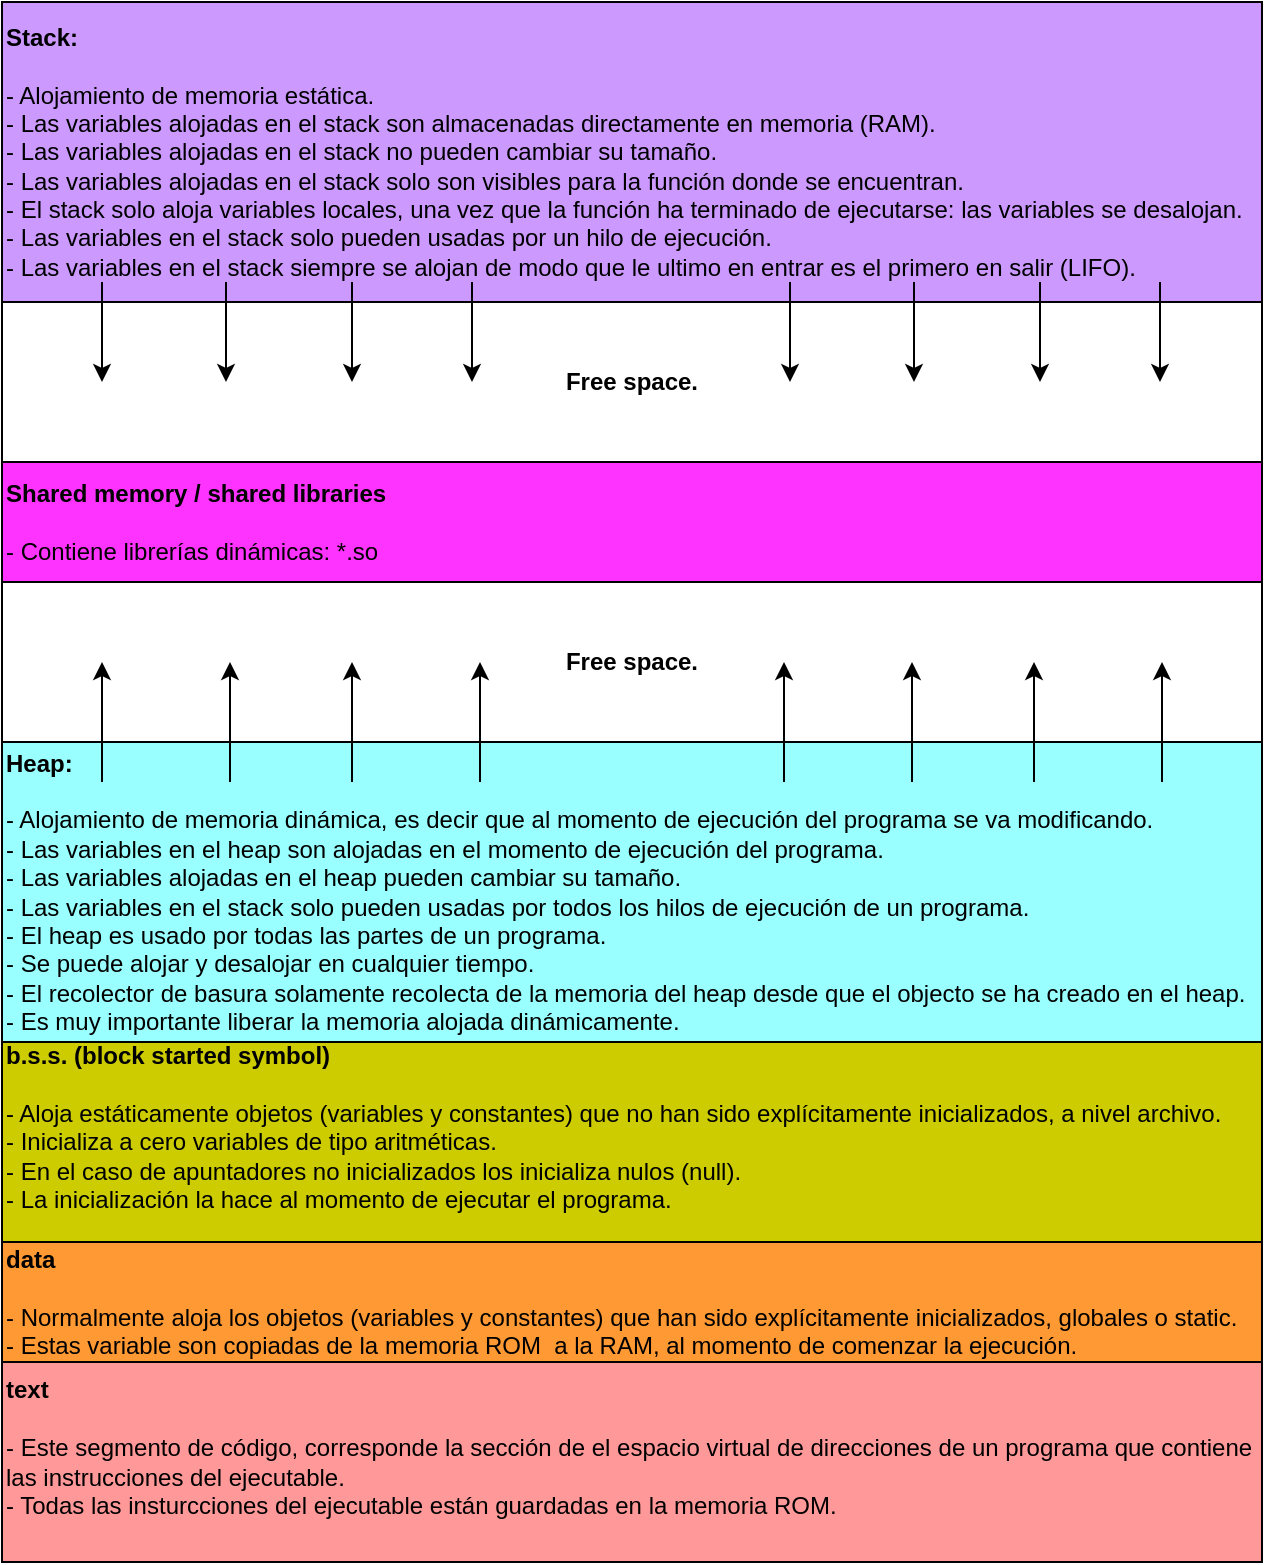 <mxfile version="26.0.9">
  <diagram name="Página-1" id="gSwqzvccYF1aJ9RsNdcV">
    <mxGraphModel dx="1059" dy="577" grid="1" gridSize="10" guides="1" tooltips="1" connect="1" arrows="1" fold="1" page="1" pageScale="1" pageWidth="827" pageHeight="1169" math="0" shadow="0">
      <root>
        <mxCell id="0" />
        <mxCell id="1" parent="0" />
        <mxCell id="n0_EGlhshbrZT9MTy5wq-2" value="&lt;b&gt;Stack:&lt;/b&gt;&lt;div&gt;&lt;br&gt;&lt;/div&gt;&lt;div&gt;- Alojamiento de memoria estática.&lt;/div&gt;&lt;div&gt;- Las variables alojadas en el stack son almacenadas directamente en memoria (RAM).&lt;/div&gt;&lt;div&gt;- Las variables alojadas en el stack no pueden cambiar su tamaño.&lt;/div&gt;&lt;div&gt;- Las variables alojadas en el stack solo son visibles para la función donde se encuentran.&lt;/div&gt;&lt;div&gt;- El stack solo aloja variables locales, una vez que la función ha terminado de ejecutarse: las variables se desalojan.&amp;nbsp;&lt;/div&gt;&lt;div&gt;- Las variables en el stack solo pueden usadas por un hilo de ejecución.&lt;/div&gt;&lt;div&gt;- Las variables en el stack siempre se alojan de modo que le ultimo en entrar es el primero en salir (LIFO).&lt;/div&gt;" style="rounded=0;whiteSpace=wrap;html=1;align=left;fillColor=light-dark(#CC99FF,var(--ge-dark-color, #121212));" vertex="1" parent="1">
          <mxGeometry x="70" y="40" width="630" height="150" as="geometry" />
        </mxCell>
        <mxCell id="n0_EGlhshbrZT9MTy5wq-4" value="&lt;b&gt;Free space.&lt;/b&gt;" style="rounded=0;whiteSpace=wrap;html=1;align=center;" vertex="1" parent="1">
          <mxGeometry x="70" y="190" width="630" height="80" as="geometry" />
        </mxCell>
        <mxCell id="n0_EGlhshbrZT9MTy5wq-5" value="" style="endArrow=classic;html=1;rounded=0;" edge="1" parent="1">
          <mxGeometry width="50" height="50" relative="1" as="geometry">
            <mxPoint x="120" y="180" as="sourcePoint" />
            <mxPoint x="120" y="230" as="targetPoint" />
          </mxGeometry>
        </mxCell>
        <mxCell id="n0_EGlhshbrZT9MTy5wq-6" value="" style="endArrow=classic;html=1;rounded=0;" edge="1" parent="1">
          <mxGeometry width="50" height="50" relative="1" as="geometry">
            <mxPoint x="182" y="180" as="sourcePoint" />
            <mxPoint x="182" y="230" as="targetPoint" />
          </mxGeometry>
        </mxCell>
        <mxCell id="n0_EGlhshbrZT9MTy5wq-7" value="" style="endArrow=classic;html=1;rounded=0;" edge="1" parent="1">
          <mxGeometry width="50" height="50" relative="1" as="geometry">
            <mxPoint x="245" y="180" as="sourcePoint" />
            <mxPoint x="245" y="230" as="targetPoint" />
          </mxGeometry>
        </mxCell>
        <mxCell id="n0_EGlhshbrZT9MTy5wq-8" value="" style="endArrow=classic;html=1;rounded=0;" edge="1" parent="1">
          <mxGeometry width="50" height="50" relative="1" as="geometry">
            <mxPoint x="305" y="180" as="sourcePoint" />
            <mxPoint x="305" y="230" as="targetPoint" />
          </mxGeometry>
        </mxCell>
        <mxCell id="n0_EGlhshbrZT9MTy5wq-9" value="" style="endArrow=classic;html=1;rounded=0;" edge="1" parent="1">
          <mxGeometry width="50" height="50" relative="1" as="geometry">
            <mxPoint x="464" y="180" as="sourcePoint" />
            <mxPoint x="464" y="230" as="targetPoint" />
          </mxGeometry>
        </mxCell>
        <mxCell id="n0_EGlhshbrZT9MTy5wq-10" value="" style="endArrow=classic;html=1;rounded=0;" edge="1" parent="1">
          <mxGeometry width="50" height="50" relative="1" as="geometry">
            <mxPoint x="526" y="180" as="sourcePoint" />
            <mxPoint x="526" y="230" as="targetPoint" />
          </mxGeometry>
        </mxCell>
        <mxCell id="n0_EGlhshbrZT9MTy5wq-11" value="" style="endArrow=classic;html=1;rounded=0;" edge="1" parent="1">
          <mxGeometry width="50" height="50" relative="1" as="geometry">
            <mxPoint x="589" y="180" as="sourcePoint" />
            <mxPoint x="589" y="230" as="targetPoint" />
          </mxGeometry>
        </mxCell>
        <mxCell id="n0_EGlhshbrZT9MTy5wq-12" value="" style="endArrow=classic;html=1;rounded=0;" edge="1" parent="1">
          <mxGeometry width="50" height="50" relative="1" as="geometry">
            <mxPoint x="649" y="180" as="sourcePoint" />
            <mxPoint x="649" y="230" as="targetPoint" />
          </mxGeometry>
        </mxCell>
        <mxCell id="n0_EGlhshbrZT9MTy5wq-13" value="&lt;b&gt;Shared memory / shared libraries&lt;/b&gt;&lt;div&gt;&lt;br&gt;&lt;/div&gt;&lt;div&gt;- Contiene librerías dinámicas: *.so&amp;nbsp;&lt;br&gt;&lt;/div&gt;" style="rounded=0;whiteSpace=wrap;html=1;align=left;fillColor=light-dark(#FF33FF,var(--ge-dark-color, #121212));shadow=0;" vertex="1" parent="1">
          <mxGeometry x="70" y="270" width="630" height="60" as="geometry" />
        </mxCell>
        <mxCell id="n0_EGlhshbrZT9MTy5wq-14" value="&lt;b&gt;Free space.&lt;/b&gt;" style="rounded=0;whiteSpace=wrap;html=1;align=center;" vertex="1" parent="1">
          <mxGeometry x="70" y="330" width="630" height="80" as="geometry" />
        </mxCell>
        <mxCell id="n0_EGlhshbrZT9MTy5wq-15" value="&lt;b&gt;Heap:&lt;/b&gt;&lt;div&gt;&lt;br&gt;&lt;/div&gt;&lt;div&gt;- Alojamiento de memoria dinámica, es decir que al momento de ejecución del programa se va modificando.&lt;/div&gt;&lt;div&gt;- Las variables en el heap son alojadas en el momento de ejecución del programa.&amp;nbsp;&amp;nbsp;&lt;/div&gt;&lt;div&gt;- Las variables alojadas en el heap pueden cambiar su tamaño.&lt;span style=&quot;background-color: transparent; color: light-dark(rgb(0, 0, 0), rgb(255, 255, 255));&quot;&gt;&amp;nbsp;&lt;/span&gt;&lt;/div&gt;&lt;div&gt;- Las variables en el stack solo pueden usadas por todos los hilos de ejecución de un programa.&lt;/div&gt;&lt;div&gt;- El heap es usado por todas las partes de un programa.&lt;/div&gt;&lt;div&gt;- Se puede alojar y desalojar en cualquier tiempo.&lt;/div&gt;&lt;div&gt;- El recolector de basura solamente recolecta de la memoria del heap desde que el objecto se ha creado en el heap.&lt;/div&gt;&lt;div&gt;- Es muy importante liberar la memoria alojada dinámicamente.&lt;/div&gt;" style="rounded=0;whiteSpace=wrap;html=1;align=left;fillColor=light-dark(#99FFFF,var(--ge-dark-color, #121212));" vertex="1" parent="1">
          <mxGeometry x="70" y="410" width="630" height="150" as="geometry" />
        </mxCell>
        <mxCell id="n0_EGlhshbrZT9MTy5wq-17" value="" style="endArrow=classic;html=1;rounded=0;" edge="1" parent="1">
          <mxGeometry width="50" height="50" relative="1" as="geometry">
            <mxPoint x="120" y="430" as="sourcePoint" />
            <mxPoint x="120" y="370" as="targetPoint" />
          </mxGeometry>
        </mxCell>
        <mxCell id="n0_EGlhshbrZT9MTy5wq-18" value="" style="endArrow=classic;html=1;rounded=0;" edge="1" parent="1">
          <mxGeometry width="50" height="50" relative="1" as="geometry">
            <mxPoint x="184" y="430" as="sourcePoint" />
            <mxPoint x="184" y="370" as="targetPoint" />
          </mxGeometry>
        </mxCell>
        <mxCell id="n0_EGlhshbrZT9MTy5wq-19" value="" style="endArrow=classic;html=1;rounded=0;" edge="1" parent="1">
          <mxGeometry width="50" height="50" relative="1" as="geometry">
            <mxPoint x="245" y="430" as="sourcePoint" />
            <mxPoint x="245" y="370" as="targetPoint" />
          </mxGeometry>
        </mxCell>
        <mxCell id="n0_EGlhshbrZT9MTy5wq-20" value="" style="endArrow=classic;html=1;rounded=0;" edge="1" parent="1">
          <mxGeometry width="50" height="50" relative="1" as="geometry">
            <mxPoint x="309" y="430" as="sourcePoint" />
            <mxPoint x="309" y="370" as="targetPoint" />
          </mxGeometry>
        </mxCell>
        <mxCell id="n0_EGlhshbrZT9MTy5wq-21" value="" style="endArrow=classic;html=1;rounded=0;" edge="1" parent="1">
          <mxGeometry width="50" height="50" relative="1" as="geometry">
            <mxPoint x="461" y="430" as="sourcePoint" />
            <mxPoint x="461" y="370" as="targetPoint" />
          </mxGeometry>
        </mxCell>
        <mxCell id="n0_EGlhshbrZT9MTy5wq-22" value="" style="endArrow=classic;html=1;rounded=0;" edge="1" parent="1">
          <mxGeometry width="50" height="50" relative="1" as="geometry">
            <mxPoint x="525" y="430" as="sourcePoint" />
            <mxPoint x="525" y="370" as="targetPoint" />
          </mxGeometry>
        </mxCell>
        <mxCell id="n0_EGlhshbrZT9MTy5wq-23" value="" style="endArrow=classic;html=1;rounded=0;" edge="1" parent="1">
          <mxGeometry width="50" height="50" relative="1" as="geometry">
            <mxPoint x="586" y="430" as="sourcePoint" />
            <mxPoint x="586" y="370" as="targetPoint" />
          </mxGeometry>
        </mxCell>
        <mxCell id="n0_EGlhshbrZT9MTy5wq-24" value="" style="endArrow=classic;html=1;rounded=0;" edge="1" parent="1">
          <mxGeometry width="50" height="50" relative="1" as="geometry">
            <mxPoint x="650" y="430" as="sourcePoint" />
            <mxPoint x="650" y="370" as="targetPoint" />
          </mxGeometry>
        </mxCell>
        <mxCell id="n0_EGlhshbrZT9MTy5wq-25" value="&lt;b&gt;b.s.s. (block started symbol)&lt;/b&gt;&lt;div&gt;&lt;b&gt;&lt;br&gt;&lt;/b&gt;&lt;div&gt;- Aloja estáticamente objetos (variables y constantes) que no han sido explícitamente inicializados, a nivel archivo.&lt;/div&gt;&lt;div&gt;- Inicializa a cero variables de tipo aritméticas.&lt;/div&gt;&lt;div&gt;- En el caso de apuntadores no inicializados los inicializa nulos (null).&lt;/div&gt;&lt;div&gt;- La inicialización la hace al momento de ejecutar el programa.&lt;/div&gt;&lt;div&gt;&lt;span style=&quot;color: rgba(0, 0, 0, 0); font-family: monospace; font-size: 0px; text-wrap: nowrap; background-color: transparent;&quot;&gt;- %3CmxGraphModel%3E%3Croot%3E%3CmxCell%20id%3D%220%22%2F%3E%3CmxCell%20id%3D%221%22%20parent%3D%220%22%2F%3E%3CmxCell%20id%3D%222%22%20value%3D%22%26lt%3Bb%26gt%3BShared%20memory%20%2F%20shared%20libraries%26lt%3B%2Fb%26gt%3B%26lt%3Bdiv%26gt%3B%26lt%3Bbr%26gt%3B%26lt%3B%2Fdiv%26gt%3B%26lt%3Bdiv%26gt%3B-%20Contiene%20librer%C3%ADas%20din%C3%A1micas%3A%20*.so%26amp%3Bnbsp%3B%26lt%3Bbr%26gt%3B%26lt%3B%2Fdiv%26gt%3B%22%20style%3D%22rounded%3D0%3BwhiteSpace%3Dwrap%3Bhtml%3D1%3Balign%3Dleft%3BfillColor%3Dlight-dark(%23FF33FF%2Cvar(--ge-dark-color%2C%20%23121212))%3Bshadow%3D0%3B%22%20vertex%3D%221%22%20parent%3D%221%22%3E%3CmxGeometry%20x%3D%2270%22%20y%3D%22270%22%20width%3D%22630%22%20height%3D%2260%22%20as%3D%22geometry%22%2F%3E%3C%2FmxCell&lt;/span&gt;&lt;/div&gt;&lt;/div&gt;" style="rounded=0;whiteSpace=wrap;html=1;align=left;fillColor=light-dark(#CCCC00,var(--ge-dark-color, #121212));shadow=0;" vertex="1" parent="1">
          <mxGeometry x="70" y="560" width="630" height="100" as="geometry" />
        </mxCell>
        <mxCell id="n0_EGlhshbrZT9MTy5wq-27" value="&lt;b&gt;data&lt;/b&gt;&lt;div&gt;&lt;b&gt;&lt;br&gt;&lt;/b&gt;&lt;div&gt;&lt;span style=&quot;background-color: transparent; color: light-dark(rgb(0, 0, 0), rgb(255, 255, 255));&quot;&gt;- Normalmente aloja los objetos (variables y constantes) que han sido explícitamente inicializados, globales o static.&lt;/span&gt;&lt;/div&gt;&lt;div&gt;&lt;span style=&quot;background-color: transparent; color: light-dark(rgb(0, 0, 0), rgb(255, 255, 255));&quot;&gt;- Estas variable son copiadas de la memoria ROM&amp;nbsp; a la RAM, al momento de comenzar la ejecución.&lt;/span&gt;&lt;span style=&quot;background-color: transparent; color: light-dark(rgb(0, 0, 0), rgb(255, 255, 255));&quot;&gt;&amp;nbsp;&amp;nbsp;&lt;/span&gt;&lt;span style=&quot;background-color: transparent; text-wrap: nowrap; color: rgba(0, 0, 0, 0); font-family: monospace; font-size: 0px;&quot;&gt;%3CmxGraphModel%3E%3Croot%3E%3CmxCell%20id%3D%220%22%2F%3E%3CmxCell%20id%3D%221%22%20parent%3D%220%22%2F%3E%3CmxCell%20id%3D%222%22%20value%3D%22%26lt%3Bb%26gt%3BShared%20memory%20%2F%20shared%20libraries%26lt%3B%2Fb%26gt%3B%26lt%3Bdiv%26gt%3B%26lt%3Bbr%26gt%3B%26lt%3B%2Fdiv%26gt%3B%26lt%3Bdiv%26gt%3B-%20Contiene%20librer%C3%ADas%20din%C3%A1micas%3A%20*.so%26amp%3Bnbsp%3B%26lt%3Bbr%26gt%3B%26lt%3B%2Fdiv%26gt%3B%22%20style%3D%22rounded%3D0%3BwhiteSpace%3Dwrap%3Bhtml%3D1%3Balign%3Dleft%3BfillColor%3Dlight-dark(%23FF33FF%2Cvar(--ge-dark-color%2C%20%23121212))%3Bshadow%3D0%3B%22%20vertex%3D%221%22%20parent%3D%221%22%3E%3CmxGeometry%20x%3D%2270%22%20y%3D%22270%22%20width%3D%22630%22%20height%3D%2260%22%20as%3D%22geometry%22%2F%3E%3C%2FmxCell%3E%3C%2Froot%3E%3C%2FmxGraphModel%3E&lt;/span&gt;&lt;/div&gt;&lt;/div&gt;" style="rounded=0;whiteSpace=wrap;html=1;align=left;fillColor=light-dark(#FF9933,var(--ge-dark-color, #121212));shadow=0;" vertex="1" parent="1">
          <mxGeometry x="70" y="660" width="630" height="60" as="geometry" />
        </mxCell>
        <mxCell id="n0_EGlhshbrZT9MTy5wq-28" value="&lt;b&gt;text&lt;/b&gt;&lt;div&gt;&lt;b&gt;&lt;br&gt;&lt;/b&gt;&lt;div&gt;- Este segmento de código, corresponde la sección de el espacio virtual de direcciones de un programa que contiene las instrucciones del ejecutable.&lt;/div&gt;&lt;div&gt;- Todas las insturcciones del ejecutable están guardadas en la memoria ROM.&lt;/div&gt;&lt;div&gt;&lt;span style=&quot;color: rgba(0, 0, 0, 0); font-family: monospace; font-size: 0px; text-wrap: nowrap; background-color: transparent;&quot;&gt;- %3CmxGraphModel%3E%3Croot%3E%3CmxCell%20id%3D%220%22%2F%3E%3CmxCell%20id%3D%221%22%20parent%3D%220%22%2F%3E%3CmxCell%20id%3D%222%22%20value%3D%22%26lt%3Bb%26gt%3BShared%20memory%20%2F%20shared%20libraries%26lt%3B%2Fb%26gt%3B%26lt%3Bdiv%26gt%3B%26lt%3Bbr%26gt%3B%26lt%3B%2Fdiv%26gt%3B%26lt%3Bdiv%26gt%3B-%20Contiene%20librer%C3%ADas%20din%C3%A1micas%3A%20*.so%26amp%3Bnbsp%3B%26lt%3Bbr%26gt%3B%26lt%3B%2Fdiv%26gt%3B%22%20style%3D%22rounded%3D0%3BwhiteSpace%3Dwrap%3Bhtml%3D1%3Balign%3Dleft%3BfillColor%3Dlight-dark(%23FF33FF%2Cvar(--ge-dark-color%2C%20%23121212))%3Bshadow%3D0%3B%22%20vertex%3D%221%22%20parent%3D%221%22%3E%3CmxGeometry%20x%3D%2270%22%20y%3D%22270%22%20width%3D%22630%22%20height%3D%2260%22%20as%3D%22geometry%22%2F%3E%3C%2FmxCell&lt;/span&gt;&lt;/div&gt;&lt;/div&gt;" style="rounded=0;whiteSpace=wrap;html=1;align=left;fillColor=light-dark(#FF9999,var(--ge-dark-color, #121212));shadow=0;" vertex="1" parent="1">
          <mxGeometry x="70" y="720" width="630" height="100" as="geometry" />
        </mxCell>
      </root>
    </mxGraphModel>
  </diagram>
</mxfile>
